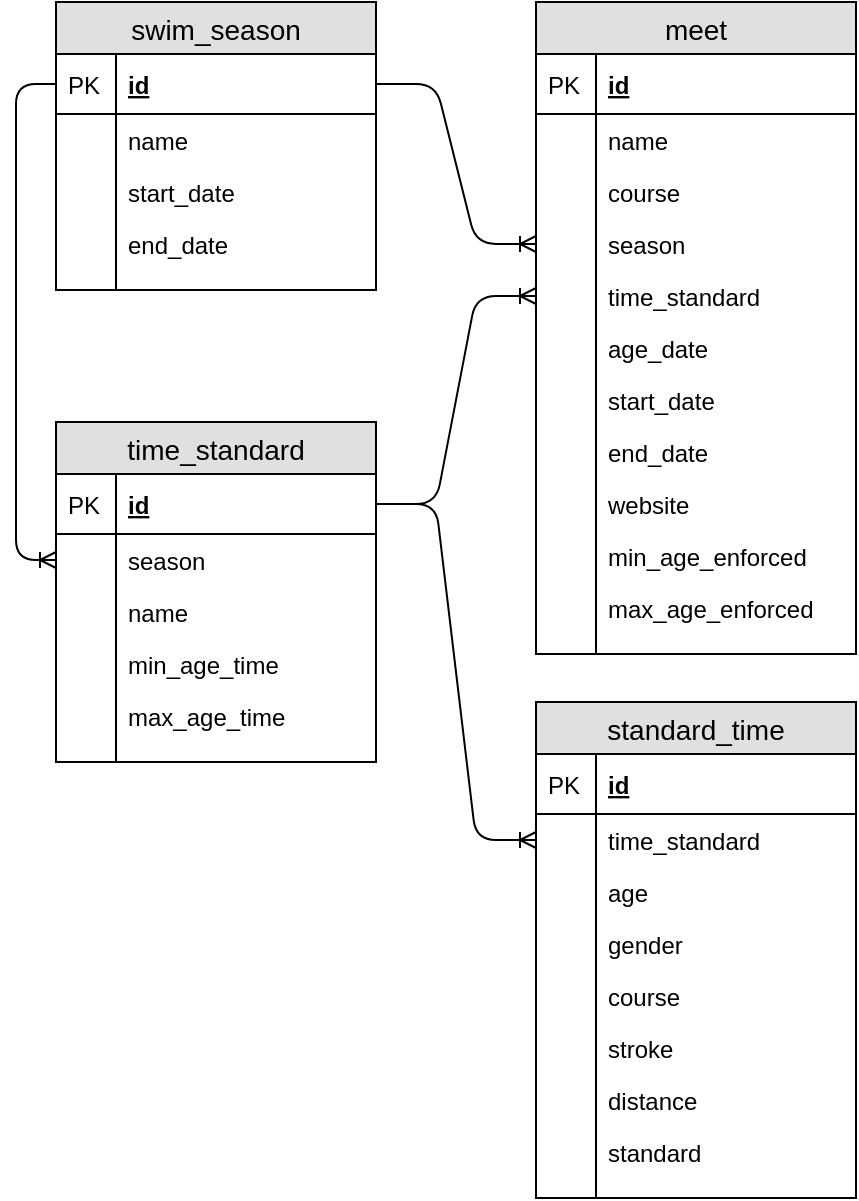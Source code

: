 <mxfile version="12.2.2" type="device" pages="1"><diagram id="kJxIzr6Sx0wQduEdWBSC" name="Page-1"><mxGraphModel dx="1335" dy="775" grid="1" gridSize="10" guides="1" tooltips="1" connect="1" arrows="1" fold="1" page="1" pageScale="1" pageWidth="827" pageHeight="1169" math="0" shadow="0"><root><mxCell id="0"/><mxCell id="1" parent="0"/><mxCell id="ov2Veb3mQaBrMb03iYOp-1" value="swim_season" style="swimlane;fontStyle=0;childLayout=stackLayout;horizontal=1;startSize=26;fillColor=#e0e0e0;horizontalStack=0;resizeParent=1;resizeParentMax=0;resizeLast=0;collapsible=1;marginBottom=0;swimlaneFillColor=#ffffff;align=center;fontSize=14;" vertex="1" parent="1"><mxGeometry x="200" y="120" width="160" height="144" as="geometry"/></mxCell><mxCell id="ov2Veb3mQaBrMb03iYOp-2" value="id" style="shape=partialRectangle;top=0;left=0;right=0;bottom=1;align=left;verticalAlign=middle;fillColor=none;spacingLeft=34;spacingRight=4;overflow=hidden;rotatable=0;points=[[0,0.5],[1,0.5]];portConstraint=eastwest;dropTarget=0;fontStyle=5;fontSize=12;" vertex="1" parent="ov2Veb3mQaBrMb03iYOp-1"><mxGeometry y="26" width="160" height="30" as="geometry"/></mxCell><mxCell id="ov2Veb3mQaBrMb03iYOp-3" value="PK" style="shape=partialRectangle;top=0;left=0;bottom=0;fillColor=none;align=left;verticalAlign=middle;spacingLeft=4;spacingRight=4;overflow=hidden;rotatable=0;points=[];portConstraint=eastwest;part=1;fontSize=12;" vertex="1" connectable="0" parent="ov2Veb3mQaBrMb03iYOp-2"><mxGeometry width="30" height="30" as="geometry"/></mxCell><mxCell id="ov2Veb3mQaBrMb03iYOp-4" value="name" style="shape=partialRectangle;top=0;left=0;right=0;bottom=0;align=left;verticalAlign=top;fillColor=none;spacingLeft=34;spacingRight=4;overflow=hidden;rotatable=0;points=[[0,0.5],[1,0.5]];portConstraint=eastwest;dropTarget=0;fontSize=12;" vertex="1" parent="ov2Veb3mQaBrMb03iYOp-1"><mxGeometry y="56" width="160" height="26" as="geometry"/></mxCell><mxCell id="ov2Veb3mQaBrMb03iYOp-5" value="" style="shape=partialRectangle;top=0;left=0;bottom=0;fillColor=none;align=left;verticalAlign=top;spacingLeft=4;spacingRight=4;overflow=hidden;rotatable=0;points=[];portConstraint=eastwest;part=1;fontSize=12;" vertex="1" connectable="0" parent="ov2Veb3mQaBrMb03iYOp-4"><mxGeometry width="30" height="26" as="geometry"/></mxCell><mxCell id="ov2Veb3mQaBrMb03iYOp-6" value="start_date" style="shape=partialRectangle;top=0;left=0;right=0;bottom=0;align=left;verticalAlign=top;fillColor=none;spacingLeft=34;spacingRight=4;overflow=hidden;rotatable=0;points=[[0,0.5],[1,0.5]];portConstraint=eastwest;dropTarget=0;fontSize=12;" vertex="1" parent="ov2Veb3mQaBrMb03iYOp-1"><mxGeometry y="82" width="160" height="26" as="geometry"/></mxCell><mxCell id="ov2Veb3mQaBrMb03iYOp-7" value="" style="shape=partialRectangle;top=0;left=0;bottom=0;fillColor=none;align=left;verticalAlign=top;spacingLeft=4;spacingRight=4;overflow=hidden;rotatable=0;points=[];portConstraint=eastwest;part=1;fontSize=12;" vertex="1" connectable="0" parent="ov2Veb3mQaBrMb03iYOp-6"><mxGeometry width="30" height="26" as="geometry"/></mxCell><mxCell id="ov2Veb3mQaBrMb03iYOp-8" value="end_date" style="shape=partialRectangle;top=0;left=0;right=0;bottom=0;align=left;verticalAlign=top;fillColor=none;spacingLeft=34;spacingRight=4;overflow=hidden;rotatable=0;points=[[0,0.5],[1,0.5]];portConstraint=eastwest;dropTarget=0;fontSize=12;" vertex="1" parent="ov2Veb3mQaBrMb03iYOp-1"><mxGeometry y="108" width="160" height="26" as="geometry"/></mxCell><mxCell id="ov2Veb3mQaBrMb03iYOp-9" value="" style="shape=partialRectangle;top=0;left=0;bottom=0;fillColor=none;align=left;verticalAlign=top;spacingLeft=4;spacingRight=4;overflow=hidden;rotatable=0;points=[];portConstraint=eastwest;part=1;fontSize=12;" vertex="1" connectable="0" parent="ov2Veb3mQaBrMb03iYOp-8"><mxGeometry width="30" height="26" as="geometry"/></mxCell><mxCell id="ov2Veb3mQaBrMb03iYOp-10" value="" style="shape=partialRectangle;top=0;left=0;right=0;bottom=0;align=left;verticalAlign=top;fillColor=none;spacingLeft=34;spacingRight=4;overflow=hidden;rotatable=0;points=[[0,0.5],[1,0.5]];portConstraint=eastwest;dropTarget=0;fontSize=12;" vertex="1" parent="ov2Veb3mQaBrMb03iYOp-1"><mxGeometry y="134" width="160" height="10" as="geometry"/></mxCell><mxCell id="ov2Veb3mQaBrMb03iYOp-11" value="" style="shape=partialRectangle;top=0;left=0;bottom=0;fillColor=none;align=left;verticalAlign=top;spacingLeft=4;spacingRight=4;overflow=hidden;rotatable=0;points=[];portConstraint=eastwest;part=1;fontSize=12;" vertex="1" connectable="0" parent="ov2Veb3mQaBrMb03iYOp-10"><mxGeometry width="30" height="10" as="geometry"/></mxCell><mxCell id="ov2Veb3mQaBrMb03iYOp-12" value="time_standard" style="swimlane;fontStyle=0;childLayout=stackLayout;horizontal=1;startSize=26;fillColor=#e0e0e0;horizontalStack=0;resizeParent=1;resizeParentMax=0;resizeLast=0;collapsible=1;marginBottom=0;swimlaneFillColor=#ffffff;align=center;fontSize=14;" vertex="1" parent="1"><mxGeometry x="200" y="330" width="160" height="170" as="geometry"/></mxCell><mxCell id="ov2Veb3mQaBrMb03iYOp-13" value="id" style="shape=partialRectangle;top=0;left=0;right=0;bottom=1;align=left;verticalAlign=middle;fillColor=none;spacingLeft=34;spacingRight=4;overflow=hidden;rotatable=0;points=[[0,0.5],[1,0.5]];portConstraint=eastwest;dropTarget=0;fontStyle=5;fontSize=12;" vertex="1" parent="ov2Veb3mQaBrMb03iYOp-12"><mxGeometry y="26" width="160" height="30" as="geometry"/></mxCell><mxCell id="ov2Veb3mQaBrMb03iYOp-14" value="PK" style="shape=partialRectangle;top=0;left=0;bottom=0;fillColor=none;align=left;verticalAlign=middle;spacingLeft=4;spacingRight=4;overflow=hidden;rotatable=0;points=[];portConstraint=eastwest;part=1;fontSize=12;" vertex="1" connectable="0" parent="ov2Veb3mQaBrMb03iYOp-13"><mxGeometry width="30" height="30" as="geometry"/></mxCell><mxCell id="ov2Veb3mQaBrMb03iYOp-15" value="season" style="shape=partialRectangle;top=0;left=0;right=0;bottom=0;align=left;verticalAlign=top;fillColor=none;spacingLeft=34;spacingRight=4;overflow=hidden;rotatable=0;points=[[0,0.5],[1,0.5]];portConstraint=eastwest;dropTarget=0;fontSize=12;" vertex="1" parent="ov2Veb3mQaBrMb03iYOp-12"><mxGeometry y="56" width="160" height="26" as="geometry"/></mxCell><mxCell id="ov2Veb3mQaBrMb03iYOp-16" value="" style="shape=partialRectangle;top=0;left=0;bottom=0;fillColor=none;align=left;verticalAlign=top;spacingLeft=4;spacingRight=4;overflow=hidden;rotatable=0;points=[];portConstraint=eastwest;part=1;fontSize=12;" vertex="1" connectable="0" parent="ov2Veb3mQaBrMb03iYOp-15"><mxGeometry width="30" height="26" as="geometry"/></mxCell><mxCell id="ov2Veb3mQaBrMb03iYOp-17" value="name" style="shape=partialRectangle;top=0;left=0;right=0;bottom=0;align=left;verticalAlign=top;fillColor=none;spacingLeft=34;spacingRight=4;overflow=hidden;rotatable=0;points=[[0,0.5],[1,0.5]];portConstraint=eastwest;dropTarget=0;fontSize=12;" vertex="1" parent="ov2Veb3mQaBrMb03iYOp-12"><mxGeometry y="82" width="160" height="26" as="geometry"/></mxCell><mxCell id="ov2Veb3mQaBrMb03iYOp-18" value="" style="shape=partialRectangle;top=0;left=0;bottom=0;fillColor=none;align=left;verticalAlign=top;spacingLeft=4;spacingRight=4;overflow=hidden;rotatable=0;points=[];portConstraint=eastwest;part=1;fontSize=12;" vertex="1" connectable="0" parent="ov2Veb3mQaBrMb03iYOp-17"><mxGeometry width="30" height="26" as="geometry"/></mxCell><mxCell id="ov2Veb3mQaBrMb03iYOp-19" value="min_age_time" style="shape=partialRectangle;top=0;left=0;right=0;bottom=0;align=left;verticalAlign=top;fillColor=none;spacingLeft=34;spacingRight=4;overflow=hidden;rotatable=0;points=[[0,0.5],[1,0.5]];portConstraint=eastwest;dropTarget=0;fontSize=12;" vertex="1" parent="ov2Veb3mQaBrMb03iYOp-12"><mxGeometry y="108" width="160" height="26" as="geometry"/></mxCell><mxCell id="ov2Veb3mQaBrMb03iYOp-20" value="" style="shape=partialRectangle;top=0;left=0;bottom=0;fillColor=none;align=left;verticalAlign=top;spacingLeft=4;spacingRight=4;overflow=hidden;rotatable=0;points=[];portConstraint=eastwest;part=1;fontSize=12;" vertex="1" connectable="0" parent="ov2Veb3mQaBrMb03iYOp-19"><mxGeometry width="30" height="26" as="geometry"/></mxCell><mxCell id="ov2Veb3mQaBrMb03iYOp-30" value="max_age_time" style="shape=partialRectangle;top=0;left=0;right=0;bottom=0;align=left;verticalAlign=top;fillColor=none;spacingLeft=34;spacingRight=4;overflow=hidden;rotatable=0;points=[[0,0.5],[1,0.5]];portConstraint=eastwest;dropTarget=0;fontSize=12;" vertex="1" parent="ov2Veb3mQaBrMb03iYOp-12"><mxGeometry y="134" width="160" height="26" as="geometry"/></mxCell><mxCell id="ov2Veb3mQaBrMb03iYOp-31" value="" style="shape=partialRectangle;top=0;left=0;bottom=0;fillColor=none;align=left;verticalAlign=top;spacingLeft=4;spacingRight=4;overflow=hidden;rotatable=0;points=[];portConstraint=eastwest;part=1;fontSize=12;" vertex="1" connectable="0" parent="ov2Veb3mQaBrMb03iYOp-30"><mxGeometry width="30" height="26" as="geometry"/></mxCell><mxCell id="ov2Veb3mQaBrMb03iYOp-21" value="" style="shape=partialRectangle;top=0;left=0;right=0;bottom=0;align=left;verticalAlign=top;fillColor=none;spacingLeft=34;spacingRight=4;overflow=hidden;rotatable=0;points=[[0,0.5],[1,0.5]];portConstraint=eastwest;dropTarget=0;fontSize=12;" vertex="1" parent="ov2Veb3mQaBrMb03iYOp-12"><mxGeometry y="160" width="160" height="10" as="geometry"/></mxCell><mxCell id="ov2Veb3mQaBrMb03iYOp-22" value="" style="shape=partialRectangle;top=0;left=0;bottom=0;fillColor=none;align=left;verticalAlign=top;spacingLeft=4;spacingRight=4;overflow=hidden;rotatable=0;points=[];portConstraint=eastwest;part=1;fontSize=12;" vertex="1" connectable="0" parent="ov2Veb3mQaBrMb03iYOp-21"><mxGeometry width="30" height="10" as="geometry"/></mxCell><mxCell id="ov2Veb3mQaBrMb03iYOp-32" value="standard_time" style="swimlane;fontStyle=0;childLayout=stackLayout;horizontal=1;startSize=26;fillColor=#e0e0e0;horizontalStack=0;resizeParent=1;resizeParentMax=0;resizeLast=0;collapsible=1;marginBottom=0;swimlaneFillColor=#ffffff;align=center;fontSize=14;" vertex="1" parent="1"><mxGeometry x="440" y="470" width="160" height="248" as="geometry"/></mxCell><mxCell id="ov2Veb3mQaBrMb03iYOp-33" value="id" style="shape=partialRectangle;top=0;left=0;right=0;bottom=1;align=left;verticalAlign=middle;fillColor=none;spacingLeft=34;spacingRight=4;overflow=hidden;rotatable=0;points=[[0,0.5],[1,0.5]];portConstraint=eastwest;dropTarget=0;fontStyle=5;fontSize=12;" vertex="1" parent="ov2Veb3mQaBrMb03iYOp-32"><mxGeometry y="26" width="160" height="30" as="geometry"/></mxCell><mxCell id="ov2Veb3mQaBrMb03iYOp-34" value="PK" style="shape=partialRectangle;top=0;left=0;bottom=0;fillColor=none;align=left;verticalAlign=middle;spacingLeft=4;spacingRight=4;overflow=hidden;rotatable=0;points=[];portConstraint=eastwest;part=1;fontSize=12;" vertex="1" connectable="0" parent="ov2Veb3mQaBrMb03iYOp-33"><mxGeometry width="30" height="30" as="geometry"/></mxCell><mxCell id="ov2Veb3mQaBrMb03iYOp-35" value="time_standard" style="shape=partialRectangle;top=0;left=0;right=0;bottom=0;align=left;verticalAlign=top;fillColor=none;spacingLeft=34;spacingRight=4;overflow=hidden;rotatable=0;points=[[0,0.5],[1,0.5]];portConstraint=eastwest;dropTarget=0;fontSize=12;" vertex="1" parent="ov2Veb3mQaBrMb03iYOp-32"><mxGeometry y="56" width="160" height="26" as="geometry"/></mxCell><mxCell id="ov2Veb3mQaBrMb03iYOp-36" value="" style="shape=partialRectangle;top=0;left=0;bottom=0;fillColor=none;align=left;verticalAlign=top;spacingLeft=4;spacingRight=4;overflow=hidden;rotatable=0;points=[];portConstraint=eastwest;part=1;fontSize=12;" vertex="1" connectable="0" parent="ov2Veb3mQaBrMb03iYOp-35"><mxGeometry width="30" height="26" as="geometry"/></mxCell><mxCell id="ov2Veb3mQaBrMb03iYOp-37" value="age" style="shape=partialRectangle;top=0;left=0;right=0;bottom=0;align=left;verticalAlign=top;fillColor=none;spacingLeft=34;spacingRight=4;overflow=hidden;rotatable=0;points=[[0,0.5],[1,0.5]];portConstraint=eastwest;dropTarget=0;fontSize=12;" vertex="1" parent="ov2Veb3mQaBrMb03iYOp-32"><mxGeometry y="82" width="160" height="26" as="geometry"/></mxCell><mxCell id="ov2Veb3mQaBrMb03iYOp-38" value="" style="shape=partialRectangle;top=0;left=0;bottom=0;fillColor=none;align=left;verticalAlign=top;spacingLeft=4;spacingRight=4;overflow=hidden;rotatable=0;points=[];portConstraint=eastwest;part=1;fontSize=12;" vertex="1" connectable="0" parent="ov2Veb3mQaBrMb03iYOp-37"><mxGeometry width="30" height="26" as="geometry"/></mxCell><mxCell id="ov2Veb3mQaBrMb03iYOp-39" value="gender" style="shape=partialRectangle;top=0;left=0;right=0;bottom=0;align=left;verticalAlign=top;fillColor=none;spacingLeft=34;spacingRight=4;overflow=hidden;rotatable=0;points=[[0,0.5],[1,0.5]];portConstraint=eastwest;dropTarget=0;fontSize=12;" vertex="1" parent="ov2Veb3mQaBrMb03iYOp-32"><mxGeometry y="108" width="160" height="26" as="geometry"/></mxCell><mxCell id="ov2Veb3mQaBrMb03iYOp-40" value="" style="shape=partialRectangle;top=0;left=0;bottom=0;fillColor=none;align=left;verticalAlign=top;spacingLeft=4;spacingRight=4;overflow=hidden;rotatable=0;points=[];portConstraint=eastwest;part=1;fontSize=12;" vertex="1" connectable="0" parent="ov2Veb3mQaBrMb03iYOp-39"><mxGeometry width="30" height="26" as="geometry"/></mxCell><mxCell id="ov2Veb3mQaBrMb03iYOp-46" value="course" style="shape=partialRectangle;top=0;left=0;right=0;bottom=0;align=left;verticalAlign=top;fillColor=none;spacingLeft=34;spacingRight=4;overflow=hidden;rotatable=0;points=[[0,0.5],[1,0.5]];portConstraint=eastwest;dropTarget=0;fontSize=12;" vertex="1" parent="ov2Veb3mQaBrMb03iYOp-32"><mxGeometry y="134" width="160" height="26" as="geometry"/></mxCell><mxCell id="ov2Veb3mQaBrMb03iYOp-47" value="" style="shape=partialRectangle;top=0;left=0;bottom=0;fillColor=none;align=left;verticalAlign=top;spacingLeft=4;spacingRight=4;overflow=hidden;rotatable=0;points=[];portConstraint=eastwest;part=1;fontSize=12;" vertex="1" connectable="0" parent="ov2Veb3mQaBrMb03iYOp-46"><mxGeometry width="30" height="26" as="geometry"/></mxCell><mxCell id="ov2Veb3mQaBrMb03iYOp-48" value="stroke" style="shape=partialRectangle;top=0;left=0;right=0;bottom=0;align=left;verticalAlign=top;fillColor=none;spacingLeft=34;spacingRight=4;overflow=hidden;rotatable=0;points=[[0,0.5],[1,0.5]];portConstraint=eastwest;dropTarget=0;fontSize=12;" vertex="1" parent="ov2Veb3mQaBrMb03iYOp-32"><mxGeometry y="160" width="160" height="26" as="geometry"/></mxCell><mxCell id="ov2Veb3mQaBrMb03iYOp-49" value="" style="shape=partialRectangle;top=0;left=0;bottom=0;fillColor=none;align=left;verticalAlign=top;spacingLeft=4;spacingRight=4;overflow=hidden;rotatable=0;points=[];portConstraint=eastwest;part=1;fontSize=12;" vertex="1" connectable="0" parent="ov2Veb3mQaBrMb03iYOp-48"><mxGeometry width="30" height="26" as="geometry"/></mxCell><mxCell id="ov2Veb3mQaBrMb03iYOp-50" value="distance" style="shape=partialRectangle;top=0;left=0;right=0;bottom=0;align=left;verticalAlign=top;fillColor=none;spacingLeft=34;spacingRight=4;overflow=hidden;rotatable=0;points=[[0,0.5],[1,0.5]];portConstraint=eastwest;dropTarget=0;fontSize=12;" vertex="1" parent="ov2Veb3mQaBrMb03iYOp-32"><mxGeometry y="186" width="160" height="26" as="geometry"/></mxCell><mxCell id="ov2Veb3mQaBrMb03iYOp-51" value="" style="shape=partialRectangle;top=0;left=0;bottom=0;fillColor=none;align=left;verticalAlign=top;spacingLeft=4;spacingRight=4;overflow=hidden;rotatable=0;points=[];portConstraint=eastwest;part=1;fontSize=12;" vertex="1" connectable="0" parent="ov2Veb3mQaBrMb03iYOp-50"><mxGeometry width="30" height="26" as="geometry"/></mxCell><mxCell id="ov2Veb3mQaBrMb03iYOp-52" value="standard" style="shape=partialRectangle;top=0;left=0;right=0;bottom=0;align=left;verticalAlign=top;fillColor=none;spacingLeft=34;spacingRight=4;overflow=hidden;rotatable=0;points=[[0,0.5],[1,0.5]];portConstraint=eastwest;dropTarget=0;fontSize=12;" vertex="1" parent="ov2Veb3mQaBrMb03iYOp-32"><mxGeometry y="212" width="160" height="26" as="geometry"/></mxCell><mxCell id="ov2Veb3mQaBrMb03iYOp-53" value="" style="shape=partialRectangle;top=0;left=0;bottom=0;fillColor=none;align=left;verticalAlign=top;spacingLeft=4;spacingRight=4;overflow=hidden;rotatable=0;points=[];portConstraint=eastwest;part=1;fontSize=12;" vertex="1" connectable="0" parent="ov2Veb3mQaBrMb03iYOp-52"><mxGeometry width="30" height="26" as="geometry"/></mxCell><mxCell id="ov2Veb3mQaBrMb03iYOp-41" value="" style="shape=partialRectangle;top=0;left=0;right=0;bottom=0;align=left;verticalAlign=top;fillColor=none;spacingLeft=34;spacingRight=4;overflow=hidden;rotatable=0;points=[[0,0.5],[1,0.5]];portConstraint=eastwest;dropTarget=0;fontSize=12;" vertex="1" parent="ov2Veb3mQaBrMb03iYOp-32"><mxGeometry y="238" width="160" height="10" as="geometry"/></mxCell><mxCell id="ov2Veb3mQaBrMb03iYOp-42" value="" style="shape=partialRectangle;top=0;left=0;bottom=0;fillColor=none;align=left;verticalAlign=top;spacingLeft=4;spacingRight=4;overflow=hidden;rotatable=0;points=[];portConstraint=eastwest;part=1;fontSize=12;" vertex="1" connectable="0" parent="ov2Veb3mQaBrMb03iYOp-41"><mxGeometry width="30" height="10" as="geometry"/></mxCell><mxCell id="ov2Veb3mQaBrMb03iYOp-54" value="meet" style="swimlane;fontStyle=0;childLayout=stackLayout;horizontal=1;startSize=26;fillColor=#e0e0e0;horizontalStack=0;resizeParent=1;resizeParentMax=0;resizeLast=0;collapsible=1;marginBottom=0;swimlaneFillColor=#ffffff;align=center;fontSize=14;" vertex="1" parent="1"><mxGeometry x="440" y="120" width="160" height="326" as="geometry"/></mxCell><mxCell id="ov2Veb3mQaBrMb03iYOp-55" value="id" style="shape=partialRectangle;top=0;left=0;right=0;bottom=1;align=left;verticalAlign=middle;fillColor=none;spacingLeft=34;spacingRight=4;overflow=hidden;rotatable=0;points=[[0,0.5],[1,0.5]];portConstraint=eastwest;dropTarget=0;fontStyle=5;fontSize=12;" vertex="1" parent="ov2Veb3mQaBrMb03iYOp-54"><mxGeometry y="26" width="160" height="30" as="geometry"/></mxCell><mxCell id="ov2Veb3mQaBrMb03iYOp-56" value="PK" style="shape=partialRectangle;top=0;left=0;bottom=0;fillColor=none;align=left;verticalAlign=middle;spacingLeft=4;spacingRight=4;overflow=hidden;rotatable=0;points=[];portConstraint=eastwest;part=1;fontSize=12;" vertex="1" connectable="0" parent="ov2Veb3mQaBrMb03iYOp-55"><mxGeometry width="30" height="30" as="geometry"/></mxCell><mxCell id="ov2Veb3mQaBrMb03iYOp-57" value="name" style="shape=partialRectangle;top=0;left=0;right=0;bottom=0;align=left;verticalAlign=top;fillColor=none;spacingLeft=34;spacingRight=4;overflow=hidden;rotatable=0;points=[[0,0.5],[1,0.5]];portConstraint=eastwest;dropTarget=0;fontSize=12;" vertex="1" parent="ov2Veb3mQaBrMb03iYOp-54"><mxGeometry y="56" width="160" height="26" as="geometry"/></mxCell><mxCell id="ov2Veb3mQaBrMb03iYOp-58" value="" style="shape=partialRectangle;top=0;left=0;bottom=0;fillColor=none;align=left;verticalAlign=top;spacingLeft=4;spacingRight=4;overflow=hidden;rotatable=0;points=[];portConstraint=eastwest;part=1;fontSize=12;" vertex="1" connectable="0" parent="ov2Veb3mQaBrMb03iYOp-57"><mxGeometry width="30" height="26" as="geometry"/></mxCell><mxCell id="ov2Veb3mQaBrMb03iYOp-59" value="course" style="shape=partialRectangle;top=0;left=0;right=0;bottom=0;align=left;verticalAlign=top;fillColor=none;spacingLeft=34;spacingRight=4;overflow=hidden;rotatable=0;points=[[0,0.5],[1,0.5]];portConstraint=eastwest;dropTarget=0;fontSize=12;" vertex="1" parent="ov2Veb3mQaBrMb03iYOp-54"><mxGeometry y="82" width="160" height="26" as="geometry"/></mxCell><mxCell id="ov2Veb3mQaBrMb03iYOp-60" value="" style="shape=partialRectangle;top=0;left=0;bottom=0;fillColor=none;align=left;verticalAlign=top;spacingLeft=4;spacingRight=4;overflow=hidden;rotatable=0;points=[];portConstraint=eastwest;part=1;fontSize=12;" vertex="1" connectable="0" parent="ov2Veb3mQaBrMb03iYOp-59"><mxGeometry width="30" height="26" as="geometry"/></mxCell><mxCell id="ov2Veb3mQaBrMb03iYOp-61" value="season" style="shape=partialRectangle;top=0;left=0;right=0;bottom=0;align=left;verticalAlign=top;fillColor=none;spacingLeft=34;spacingRight=4;overflow=hidden;rotatable=0;points=[[0,0.5],[1,0.5]];portConstraint=eastwest;dropTarget=0;fontSize=12;" vertex="1" parent="ov2Veb3mQaBrMb03iYOp-54"><mxGeometry y="108" width="160" height="26" as="geometry"/></mxCell><mxCell id="ov2Veb3mQaBrMb03iYOp-62" value="" style="shape=partialRectangle;top=0;left=0;bottom=0;fillColor=none;align=left;verticalAlign=top;spacingLeft=4;spacingRight=4;overflow=hidden;rotatable=0;points=[];portConstraint=eastwest;part=1;fontSize=12;" vertex="1" connectable="0" parent="ov2Veb3mQaBrMb03iYOp-61"><mxGeometry width="30" height="26" as="geometry"/></mxCell><mxCell id="ov2Veb3mQaBrMb03iYOp-65" value="time_standard" style="shape=partialRectangle;top=0;left=0;right=0;bottom=0;align=left;verticalAlign=top;fillColor=none;spacingLeft=34;spacingRight=4;overflow=hidden;rotatable=0;points=[[0,0.5],[1,0.5]];portConstraint=eastwest;dropTarget=0;fontSize=12;" vertex="1" parent="ov2Veb3mQaBrMb03iYOp-54"><mxGeometry y="134" width="160" height="26" as="geometry"/></mxCell><mxCell id="ov2Veb3mQaBrMb03iYOp-66" value="" style="shape=partialRectangle;top=0;left=0;bottom=0;fillColor=none;align=left;verticalAlign=top;spacingLeft=4;spacingRight=4;overflow=hidden;rotatable=0;points=[];portConstraint=eastwest;part=1;fontSize=12;" vertex="1" connectable="0" parent="ov2Veb3mQaBrMb03iYOp-65"><mxGeometry width="30" height="26" as="geometry"/></mxCell><mxCell id="ov2Veb3mQaBrMb03iYOp-69" value="age_date" style="shape=partialRectangle;top=0;left=0;right=0;bottom=0;align=left;verticalAlign=top;fillColor=none;spacingLeft=34;spacingRight=4;overflow=hidden;rotatable=0;points=[[0,0.5],[1,0.5]];portConstraint=eastwest;dropTarget=0;fontSize=12;" vertex="1" parent="ov2Veb3mQaBrMb03iYOp-54"><mxGeometry y="160" width="160" height="26" as="geometry"/></mxCell><mxCell id="ov2Veb3mQaBrMb03iYOp-70" value="" style="shape=partialRectangle;top=0;left=0;bottom=0;fillColor=none;align=left;verticalAlign=top;spacingLeft=4;spacingRight=4;overflow=hidden;rotatable=0;points=[];portConstraint=eastwest;part=1;fontSize=12;" vertex="1" connectable="0" parent="ov2Veb3mQaBrMb03iYOp-69"><mxGeometry width="30" height="26" as="geometry"/></mxCell><mxCell id="ov2Veb3mQaBrMb03iYOp-71" value="start_date" style="shape=partialRectangle;top=0;left=0;right=0;bottom=0;align=left;verticalAlign=top;fillColor=none;spacingLeft=34;spacingRight=4;overflow=hidden;rotatable=0;points=[[0,0.5],[1,0.5]];portConstraint=eastwest;dropTarget=0;fontSize=12;" vertex="1" parent="ov2Veb3mQaBrMb03iYOp-54"><mxGeometry y="186" width="160" height="26" as="geometry"/></mxCell><mxCell id="ov2Veb3mQaBrMb03iYOp-72" value="" style="shape=partialRectangle;top=0;left=0;bottom=0;fillColor=none;align=left;verticalAlign=top;spacingLeft=4;spacingRight=4;overflow=hidden;rotatable=0;points=[];portConstraint=eastwest;part=1;fontSize=12;" vertex="1" connectable="0" parent="ov2Veb3mQaBrMb03iYOp-71"><mxGeometry width="30" height="26" as="geometry"/></mxCell><mxCell id="ov2Veb3mQaBrMb03iYOp-73" value="end_date" style="shape=partialRectangle;top=0;left=0;right=0;bottom=0;align=left;verticalAlign=top;fillColor=none;spacingLeft=34;spacingRight=4;overflow=hidden;rotatable=0;points=[[0,0.5],[1,0.5]];portConstraint=eastwest;dropTarget=0;fontSize=12;" vertex="1" parent="ov2Veb3mQaBrMb03iYOp-54"><mxGeometry y="212" width="160" height="26" as="geometry"/></mxCell><mxCell id="ov2Veb3mQaBrMb03iYOp-74" value="" style="shape=partialRectangle;top=0;left=0;bottom=0;fillColor=none;align=left;verticalAlign=top;spacingLeft=4;spacingRight=4;overflow=hidden;rotatable=0;points=[];portConstraint=eastwest;part=1;fontSize=12;" vertex="1" connectable="0" parent="ov2Veb3mQaBrMb03iYOp-73"><mxGeometry width="30" height="26" as="geometry"/></mxCell><mxCell id="ov2Veb3mQaBrMb03iYOp-75" value="website" style="shape=partialRectangle;top=0;left=0;right=0;bottom=0;align=left;verticalAlign=top;fillColor=none;spacingLeft=34;spacingRight=4;overflow=hidden;rotatable=0;points=[[0,0.5],[1,0.5]];portConstraint=eastwest;dropTarget=0;fontSize=12;" vertex="1" parent="ov2Veb3mQaBrMb03iYOp-54"><mxGeometry y="238" width="160" height="26" as="geometry"/></mxCell><mxCell id="ov2Veb3mQaBrMb03iYOp-76" value="" style="shape=partialRectangle;top=0;left=0;bottom=0;fillColor=none;align=left;verticalAlign=top;spacingLeft=4;spacingRight=4;overflow=hidden;rotatable=0;points=[];portConstraint=eastwest;part=1;fontSize=12;" vertex="1" connectable="0" parent="ov2Veb3mQaBrMb03iYOp-75"><mxGeometry width="30" height="26" as="geometry"/></mxCell><mxCell id="ov2Veb3mQaBrMb03iYOp-77" value="min_age_enforced" style="shape=partialRectangle;top=0;left=0;right=0;bottom=0;align=left;verticalAlign=top;fillColor=none;spacingLeft=34;spacingRight=4;overflow=hidden;rotatable=0;points=[[0,0.5],[1,0.5]];portConstraint=eastwest;dropTarget=0;fontSize=12;" vertex="1" parent="ov2Veb3mQaBrMb03iYOp-54"><mxGeometry y="264" width="160" height="26" as="geometry"/></mxCell><mxCell id="ov2Veb3mQaBrMb03iYOp-78" value="" style="shape=partialRectangle;top=0;left=0;bottom=0;fillColor=none;align=left;verticalAlign=top;spacingLeft=4;spacingRight=4;overflow=hidden;rotatable=0;points=[];portConstraint=eastwest;part=1;fontSize=12;" vertex="1" connectable="0" parent="ov2Veb3mQaBrMb03iYOp-77"><mxGeometry width="30" height="26" as="geometry"/></mxCell><mxCell id="ov2Veb3mQaBrMb03iYOp-79" value="max_age_enforced" style="shape=partialRectangle;top=0;left=0;right=0;bottom=0;align=left;verticalAlign=top;fillColor=none;spacingLeft=34;spacingRight=4;overflow=hidden;rotatable=0;points=[[0,0.5],[1,0.5]];portConstraint=eastwest;dropTarget=0;fontSize=12;" vertex="1" parent="ov2Veb3mQaBrMb03iYOp-54"><mxGeometry y="290" width="160" height="26" as="geometry"/></mxCell><mxCell id="ov2Veb3mQaBrMb03iYOp-80" value="" style="shape=partialRectangle;top=0;left=0;bottom=0;fillColor=none;align=left;verticalAlign=top;spacingLeft=4;spacingRight=4;overflow=hidden;rotatable=0;points=[];portConstraint=eastwest;part=1;fontSize=12;" vertex="1" connectable="0" parent="ov2Veb3mQaBrMb03iYOp-79"><mxGeometry width="30" height="26" as="geometry"/></mxCell><mxCell id="ov2Veb3mQaBrMb03iYOp-63" value="" style="shape=partialRectangle;top=0;left=0;right=0;bottom=0;align=left;verticalAlign=top;fillColor=none;spacingLeft=34;spacingRight=4;overflow=hidden;rotatable=0;points=[[0,0.5],[1,0.5]];portConstraint=eastwest;dropTarget=0;fontSize=12;" vertex="1" parent="ov2Veb3mQaBrMb03iYOp-54"><mxGeometry y="316" width="160" height="10" as="geometry"/></mxCell><mxCell id="ov2Veb3mQaBrMb03iYOp-64" value="" style="shape=partialRectangle;top=0;left=0;bottom=0;fillColor=none;align=left;verticalAlign=top;spacingLeft=4;spacingRight=4;overflow=hidden;rotatable=0;points=[];portConstraint=eastwest;part=1;fontSize=12;" vertex="1" connectable="0" parent="ov2Veb3mQaBrMb03iYOp-63"><mxGeometry width="30" height="10" as="geometry"/></mxCell><mxCell id="ov2Veb3mQaBrMb03iYOp-81" value="" style="edgeStyle=orthogonalEdgeStyle;fontSize=12;html=1;endArrow=ERoneToMany;entryX=0;entryY=0.5;entryDx=0;entryDy=0;exitX=0;exitY=0.5;exitDx=0;exitDy=0;" edge="1" parent="1" source="ov2Veb3mQaBrMb03iYOp-2" target="ov2Veb3mQaBrMb03iYOp-15"><mxGeometry width="100" height="100" relative="1" as="geometry"><mxPoint x="200" y="870" as="sourcePoint"/><mxPoint x="300" y="770" as="targetPoint"/><Array as="points"><mxPoint x="180" y="161"/><mxPoint x="180" y="399"/></Array></mxGeometry></mxCell><mxCell id="ov2Veb3mQaBrMb03iYOp-82" value="" style="edgeStyle=entityRelationEdgeStyle;fontSize=12;html=1;endArrow=ERoneToMany;" edge="1" parent="1" source="ov2Veb3mQaBrMb03iYOp-2" target="ov2Veb3mQaBrMb03iYOp-61"><mxGeometry width="100" height="100" relative="1" as="geometry"><mxPoint x="170" y="840" as="sourcePoint"/><mxPoint x="270" y="740" as="targetPoint"/></mxGeometry></mxCell><mxCell id="ov2Veb3mQaBrMb03iYOp-83" value="" style="edgeStyle=entityRelationEdgeStyle;fontSize=12;html=1;endArrow=ERoneToMany;" edge="1" parent="1" source="ov2Veb3mQaBrMb03iYOp-13" target="ov2Veb3mQaBrMb03iYOp-35"><mxGeometry width="100" height="100" relative="1" as="geometry"><mxPoint x="170" y="840" as="sourcePoint"/><mxPoint x="270" y="740" as="targetPoint"/></mxGeometry></mxCell><mxCell id="ov2Veb3mQaBrMb03iYOp-84" value="" style="edgeStyle=entityRelationEdgeStyle;fontSize=12;html=1;endArrow=ERoneToMany;" edge="1" parent="1" source="ov2Veb3mQaBrMb03iYOp-13" target="ov2Veb3mQaBrMb03iYOp-65"><mxGeometry width="100" height="100" relative="1" as="geometry"><mxPoint x="170" y="840" as="sourcePoint"/><mxPoint x="270" y="740" as="targetPoint"/></mxGeometry></mxCell></root></mxGraphModel></diagram></mxfile>